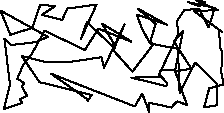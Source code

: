unitsize(0.001cm);
draw((3140,1401)--(3114,1629));
draw((3114,1629)--(3245,1828));
draw((3245,1828)--(3507,1851));
draw((3507,1851)--(3675,1522));
draw((3675,1522)--(3782,1865));
draw((3782,1865)--(3317,1966));
draw((3317,1966)--(3515,1892));
draw((3515,1892)--(3611,1968));
draw((3611,1968)--(3453,1998));
draw((3453,1998)--(3834,1827));
draw((3834,1827)--(3417,1808));
draw((3417,1808)--(3904,1444));
draw((3904,1444)--(3858,1472));
draw((3858,1472)--(3876,1165));
draw((3876,1165)--(3918,1088));
draw((3918,1088)--(3896,742));
draw((3896,742)--(3938,516));
draw((3938,516)--(3684,445));
draw((3684,445)--(3595,111));
draw((3595,111)--(3821,147));
draw((3821,147)--(3829,513));
draw((3829,513)--(3438,901));
draw((3438,901)--(3162,367));
draw((3162,367)--(3133,1143));
draw((3133,1143)--(2639,1239));
draw((2639,1239)--(2489,1520));
draw((2489,1520)--(2408,1747));
draw((2408,1747)--(2937,1568));
draw((2937,1568)--(2426,1851));
draw((2426,1851)--(2741,1583));
draw((2741,1583)--(2642,1269));
draw((2642,1269)--(2698,1221));
draw((2698,1221)--(2330,741));
draw((2330,741)--(2000,1110));
draw((2000,1110)--(2030,1186));
draw((2030,1186)--(1794,1589));
draw((1794,1589)--(2312,1270));
draw((2312,1270)--(1729,1498));
draw((1729,1498)--(1490,1123));
draw((1490,1123)--(782,1462));
draw((782,1462)--(556,1056));
draw((556,1056)--(399,850));
draw((399,850)--(298,615));
draw((298,615)--(422,542));
draw((422,542)--(380,478));
draw((380,478)--(468,319));
draw((468,319)--(347,252));
draw((347,252)--(387,190));
draw((387,190)--(61,81));
draw((61,81)--(171,514));
draw((171,514)--(71,1323));
draw((71,1323)--(193,1210));
draw((193,1210)--(627,1261));
draw((627,1261)--(839,1355));
draw((839,1355)--(3,1817));
draw((3,1817)--(177,1390));
draw((177,1390)--(563,1513));
draw((563,1513)--(706,1925));
draw((706,1925)--(962,1895));
draw((962,1895)--(731,1741));
draw((731,1741)--(1090,1652));
draw((1090,1652)--(1182,1853));
draw((1182,1853)--(1697,1924));
draw((1697,1924)--(1423,1322));
draw((1423,1322)--(1526,1612));
draw((1526,1612)--(2009,1163));
draw((2009,1163)--(2132,1432));
draw((2132,1432)--(2191,1579));
draw((2191,1579)--(1829,812));
draw((1829,812)--(1782,995));
draw((1782,995)--(1213,910));
draw((1213,910)--(749,920));
draw((749,920)--(376,1018));
draw((376,1018)--(694,552));
draw((694,552)--(844,520));
draw((844,520)--(1612,328));
draw((1612,328)--(1538,224));
draw((1538,224)--(1517,266));
draw((1517,266)--(896,705));
draw((896,705)--(1286,550));
draw((1286,550)--(2372,127));
draw((2372,127)--(2503,352));
draw((2503,352)--(2630,20));
draw((2630,20)--(2614,195));
draw((2614,195)--(3017,108));
draw((3017,108)--(3060,155));
draw((3060,155)--(3123,217));
draw((3123,217)--(3292,152));
draw((3292,152)--(3084,748));
draw((3084,748)--(3370,791));
draw((3370,791)--(3058,1276));
draw((3058,1276)--(3220,1454));
draw((3220,1454)--(3084,774));
draw((3084,774)--(2830,775));
draw((2830,775)--(2800,653));
draw((2800,653)--(2310,635));
draw((2310,635)--(2929,485));
draw((2929,485)--(2938,543));
draw((2938,543)--(2801,695));
draw((2801,695)--(3140,1401));
